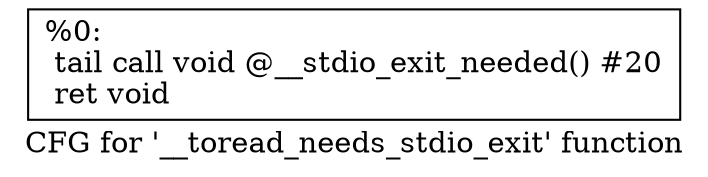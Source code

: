 digraph "CFG for '__toread_needs_stdio_exit' function" {
	label="CFG for '__toread_needs_stdio_exit' function";

	Node0x235af00 [shape=record,label="{%0:\l  tail call void @__stdio_exit_needed() #20\l  ret void\l}"];
}
